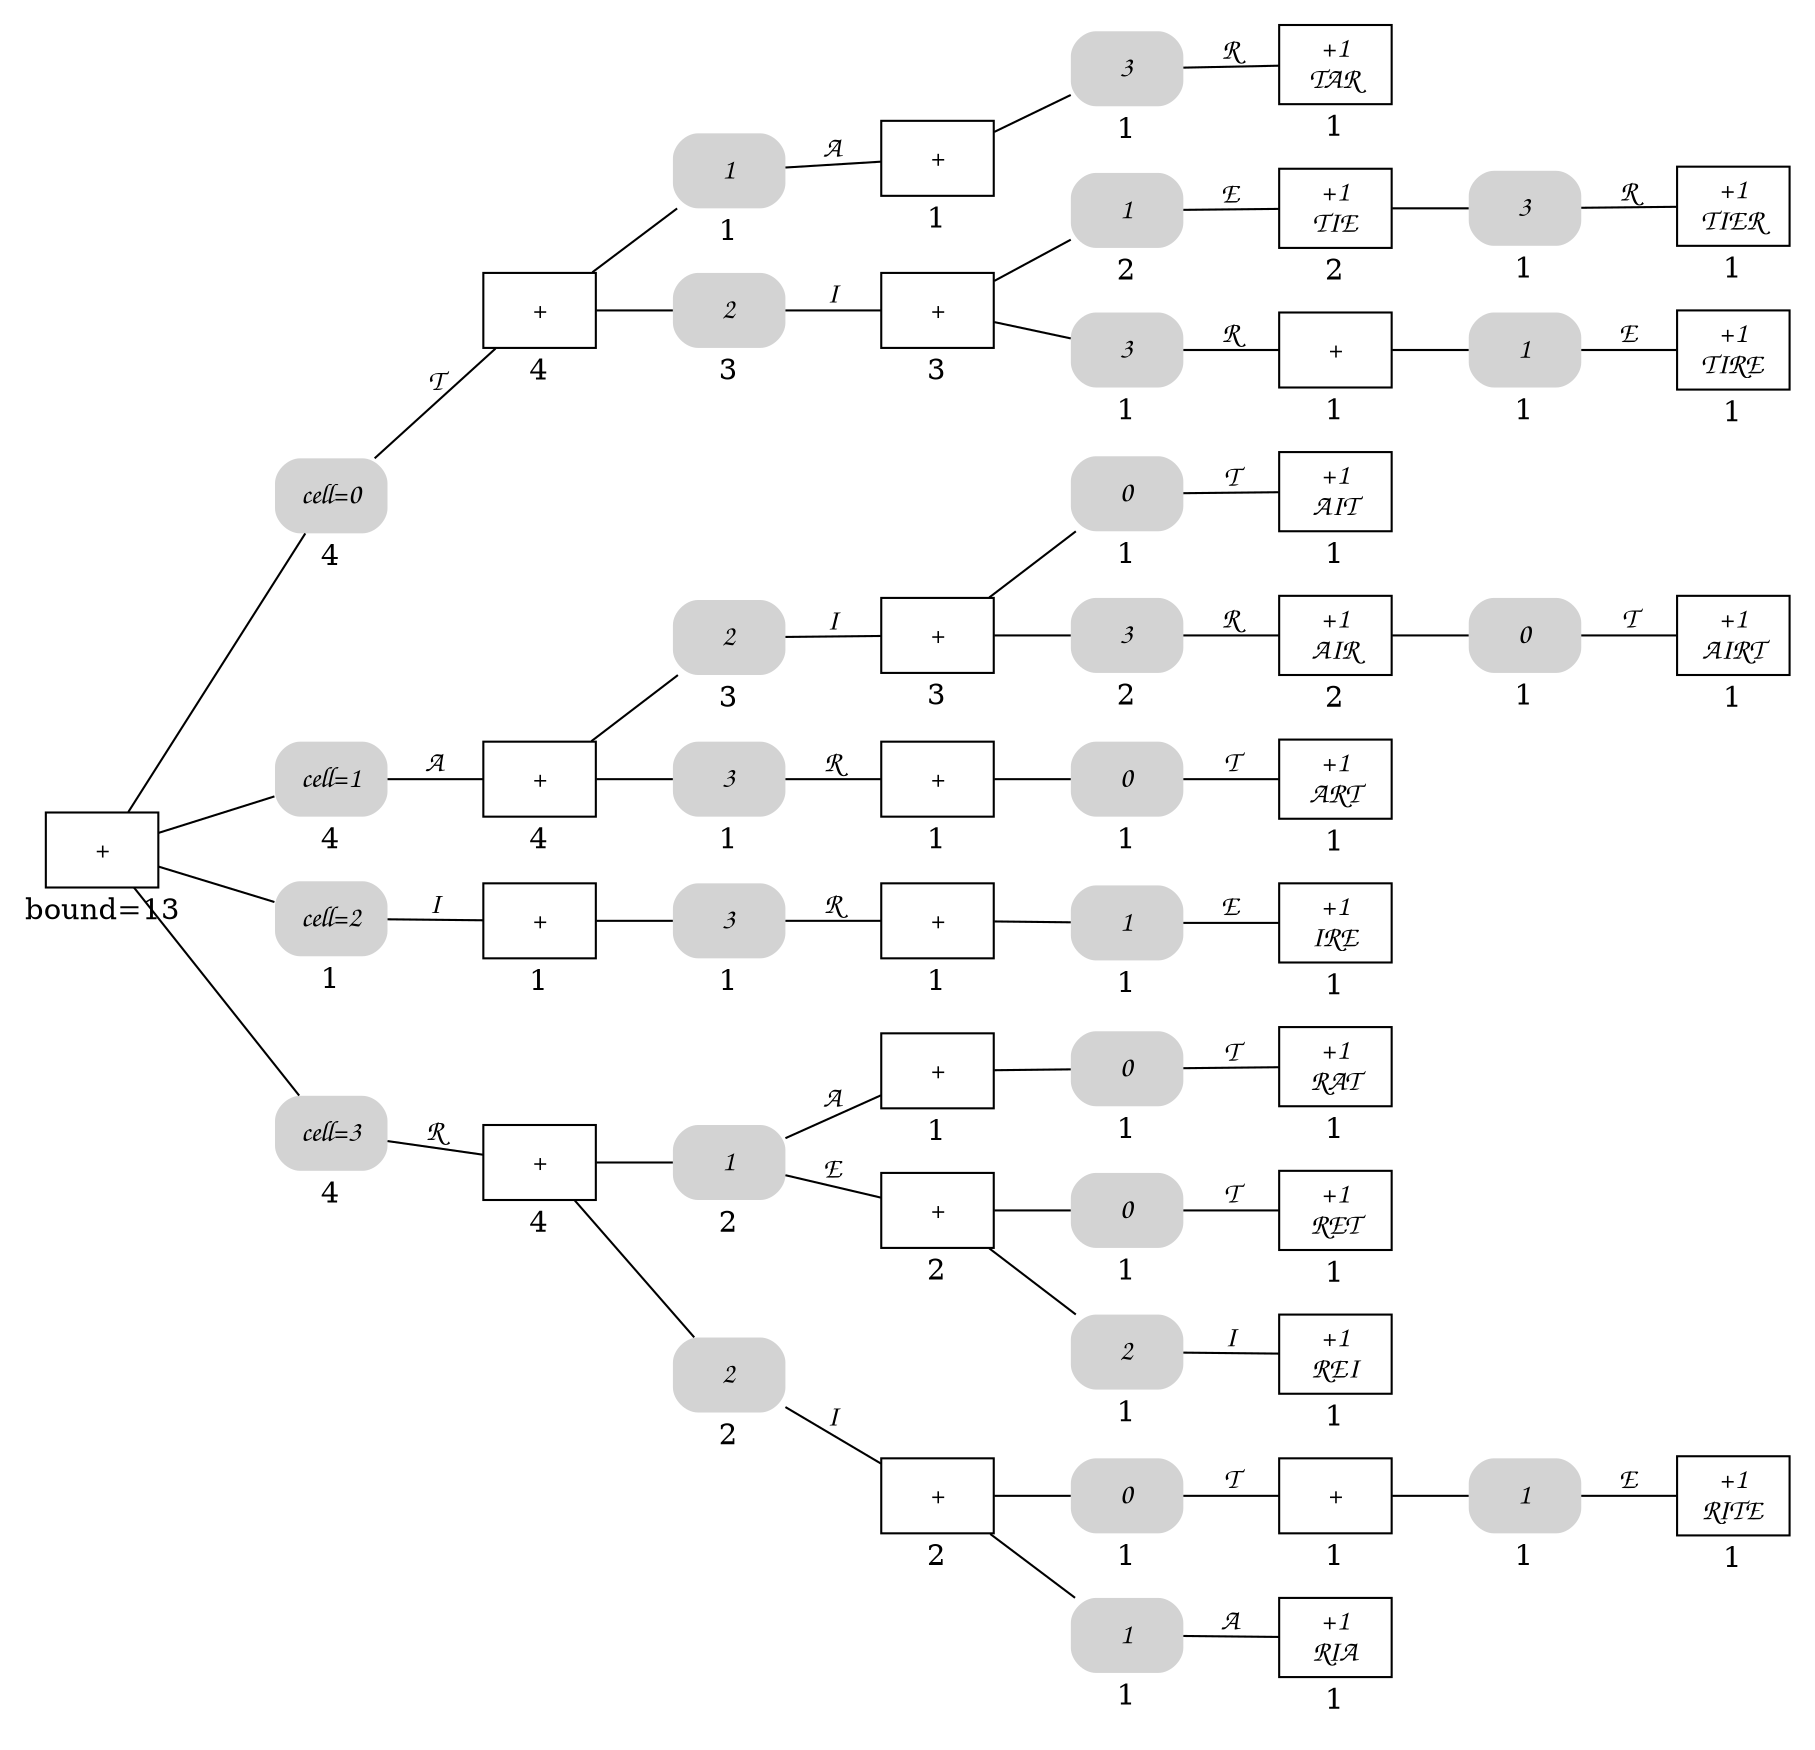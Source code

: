 graph {
rankdir=LR;
nodesep=0.1;
node [shape="rect" penwidth="0" fontname="Comic Sans MS"];
edge [fontname="Comic Sans MS"];
r [label="+" penwidth="1"];
subgraph cluster_r { r; penwidth="0" margin=0 label="bound=13"; labelloc="b"; }
r0_0 [label="cell=0" style="rounded, filled"];
subgraph cluster_r0_0 { r0_0; penwidth="0" margin=0 label="4"; labelloc="b"; }
r0_0t [label="+" penwidth="1"];
subgraph cluster_r0_0t { r0_0t; penwidth="0" margin=0 label="4"; labelloc="b"; }
r0_0t0_1 [label="1" style="rounded, filled"];
subgraph cluster_r0_0t0_1 { r0_0t0_1; penwidth="0" margin=0 label="1"; labelloc="b"; }
r0_0t0_1a [label="+" penwidth="1"];
subgraph cluster_r0_0t0_1a { r0_0t0_1a; penwidth="0" margin=0 label="1"; labelloc="b"; }
r0_0t0_1a0_3 [label="3" style="rounded, filled"];
subgraph cluster_r0_0t0_1a0_3 { r0_0t0_1a0_3; penwidth="0" margin=0 label="1"; labelloc="b"; }
r0_0t0_1a0_3r [label="+1\nTAR" penwidth="1"];
subgraph cluster_r0_0t0_1a0_3r { r0_0t0_1a0_3r; penwidth="0" margin=0 label="1"; labelloc="b"; }
r0_0t0_1a0_3 -- r0_0t0_1a0_3r [label="R"]
r0_0t0_1a -- r0_0t0_1a0_3
r0_0t0_1 -- r0_0t0_1a [label="A"]
r0_0t -- r0_0t0_1
r0_0t1_2 [label="2" style="rounded, filled"];
subgraph cluster_r0_0t1_2 { r0_0t1_2; penwidth="0" margin=0 label="3"; labelloc="b"; }
r0_0t1_2i [label="+" penwidth="1"];
subgraph cluster_r0_0t1_2i { r0_0t1_2i; penwidth="0" margin=0 label="3"; labelloc="b"; }
r0_0t1_2i0_1 [label="1" style="rounded, filled"];
subgraph cluster_r0_0t1_2i0_1 { r0_0t1_2i0_1; penwidth="0" margin=0 label="2"; labelloc="b"; }
r0_0t1_2i0_1e [label="+1\nTIE" penwidth="1"];
subgraph cluster_r0_0t1_2i0_1e { r0_0t1_2i0_1e; penwidth="0" margin=0 label="2"; labelloc="b"; }
r0_0t1_2i0_1e0_3 [label="3" style="rounded, filled"];
subgraph cluster_r0_0t1_2i0_1e0_3 { r0_0t1_2i0_1e0_3; penwidth="0" margin=0 label="1"; labelloc="b"; }
r0_0t1_2i0_1e0_3r [label="+1\nTIER" penwidth="1"];
subgraph cluster_r0_0t1_2i0_1e0_3r { r0_0t1_2i0_1e0_3r; penwidth="0" margin=0 label="1"; labelloc="b"; }
r0_0t1_2i0_1e0_3 -- r0_0t1_2i0_1e0_3r [label="R"]
r0_0t1_2i0_1e -- r0_0t1_2i0_1e0_3
r0_0t1_2i0_1 -- r0_0t1_2i0_1e [label="E"]
r0_0t1_2i -- r0_0t1_2i0_1
r0_0t1_2i1_3 [label="3" style="rounded, filled"];
subgraph cluster_r0_0t1_2i1_3 { r0_0t1_2i1_3; penwidth="0" margin=0 label="1"; labelloc="b"; }
r0_0t1_2i1_3r [label="+" penwidth="1"];
subgraph cluster_r0_0t1_2i1_3r { r0_0t1_2i1_3r; penwidth="0" margin=0 label="1"; labelloc="b"; }
r0_0t1_2i1_3r0_1 [label="1" style="rounded, filled"];
subgraph cluster_r0_0t1_2i1_3r0_1 { r0_0t1_2i1_3r0_1; penwidth="0" margin=0 label="1"; labelloc="b"; }
r0_0t1_2i1_3r0_1e [label="+1\nTIRE" penwidth="1"];
subgraph cluster_r0_0t1_2i1_3r0_1e { r0_0t1_2i1_3r0_1e; penwidth="0" margin=0 label="1"; labelloc="b"; }
r0_0t1_2i1_3r0_1 -- r0_0t1_2i1_3r0_1e [label="E"]
r0_0t1_2i1_3r -- r0_0t1_2i1_3r0_1
r0_0t1_2i1_3 -- r0_0t1_2i1_3r [label="R"]
r0_0t1_2i -- r0_0t1_2i1_3
r0_0t1_2 -- r0_0t1_2i [label="I"]
r0_0t -- r0_0t1_2
r0_0 -- r0_0t [label="T"]
r -- r0_0
r1_1 [label="cell=1" style="rounded, filled"];
subgraph cluster_r1_1 { r1_1; penwidth="0" margin=0 label="4"; labelloc="b"; }
r1_1a [label="+" penwidth="1"];
subgraph cluster_r1_1a { r1_1a; penwidth="0" margin=0 label="4"; labelloc="b"; }
r1_1a0_2 [label="2" style="rounded, filled"];
subgraph cluster_r1_1a0_2 { r1_1a0_2; penwidth="0" margin=0 label="3"; labelloc="b"; }
r1_1a0_2i [label="+" penwidth="1"];
subgraph cluster_r1_1a0_2i { r1_1a0_2i; penwidth="0" margin=0 label="3"; labelloc="b"; }
r1_1a0_2i0_0 [label="0" style="rounded, filled"];
subgraph cluster_r1_1a0_2i0_0 { r1_1a0_2i0_0; penwidth="0" margin=0 label="1"; labelloc="b"; }
r1_1a0_2i0_0t [label="+1\nAIT" penwidth="1"];
subgraph cluster_r1_1a0_2i0_0t { r1_1a0_2i0_0t; penwidth="0" margin=0 label="1"; labelloc="b"; }
r1_1a0_2i0_0 -- r1_1a0_2i0_0t [label="T"]
r1_1a0_2i -- r1_1a0_2i0_0
r1_1a0_2i1_3 [label="3" style="rounded, filled"];
subgraph cluster_r1_1a0_2i1_3 { r1_1a0_2i1_3; penwidth="0" margin=0 label="2"; labelloc="b"; }
r1_1a0_2i1_3r [label="+1\nAIR" penwidth="1"];
subgraph cluster_r1_1a0_2i1_3r { r1_1a0_2i1_3r; penwidth="0" margin=0 label="2"; labelloc="b"; }
r1_1a0_2i1_3r0_0 [label="0" style="rounded, filled"];
subgraph cluster_r1_1a0_2i1_3r0_0 { r1_1a0_2i1_3r0_0; penwidth="0" margin=0 label="1"; labelloc="b"; }
r1_1a0_2i1_3r0_0t [label="+1\nAIRT" penwidth="1"];
subgraph cluster_r1_1a0_2i1_3r0_0t { r1_1a0_2i1_3r0_0t; penwidth="0" margin=0 label="1"; labelloc="b"; }
r1_1a0_2i1_3r0_0 -- r1_1a0_2i1_3r0_0t [label="T"]
r1_1a0_2i1_3r -- r1_1a0_2i1_3r0_0
r1_1a0_2i1_3 -- r1_1a0_2i1_3r [label="R"]
r1_1a0_2i -- r1_1a0_2i1_3
r1_1a0_2 -- r1_1a0_2i [label="I"]
r1_1a -- r1_1a0_2
r1_1a1_3 [label="3" style="rounded, filled"];
subgraph cluster_r1_1a1_3 { r1_1a1_3; penwidth="0" margin=0 label="1"; labelloc="b"; }
r1_1a1_3r [label="+" penwidth="1"];
subgraph cluster_r1_1a1_3r { r1_1a1_3r; penwidth="0" margin=0 label="1"; labelloc="b"; }
r1_1a1_3r0_0 [label="0" style="rounded, filled"];
subgraph cluster_r1_1a1_3r0_0 { r1_1a1_3r0_0; penwidth="0" margin=0 label="1"; labelloc="b"; }
r1_1a1_3r0_0t [label="+1\nART" penwidth="1"];
subgraph cluster_r1_1a1_3r0_0t { r1_1a1_3r0_0t; penwidth="0" margin=0 label="1"; labelloc="b"; }
r1_1a1_3r0_0 -- r1_1a1_3r0_0t [label="T"]
r1_1a1_3r -- r1_1a1_3r0_0
r1_1a1_3 -- r1_1a1_3r [label="R"]
r1_1a -- r1_1a1_3
r1_1 -- r1_1a [label="A"]
r -- r1_1
r2_2 [label="cell=2" style="rounded, filled"];
subgraph cluster_r2_2 { r2_2; penwidth="0" margin=0 label="1"; labelloc="b"; }
r2_2i [label="+" penwidth="1"];
subgraph cluster_r2_2i { r2_2i; penwidth="0" margin=0 label="1"; labelloc="b"; }
r2_2i0_3 [label="3" style="rounded, filled"];
subgraph cluster_r2_2i0_3 { r2_2i0_3; penwidth="0" margin=0 label="1"; labelloc="b"; }
r2_2i0_3r [label="+" penwidth="1"];
subgraph cluster_r2_2i0_3r { r2_2i0_3r; penwidth="0" margin=0 label="1"; labelloc="b"; }
r2_2i0_3r0_1 [label="1" style="rounded, filled"];
subgraph cluster_r2_2i0_3r0_1 { r2_2i0_3r0_1; penwidth="0" margin=0 label="1"; labelloc="b"; }
r2_2i0_3r0_1e [label="+1\nIRE" penwidth="1"];
subgraph cluster_r2_2i0_3r0_1e { r2_2i0_3r0_1e; penwidth="0" margin=0 label="1"; labelloc="b"; }
r2_2i0_3r0_1 -- r2_2i0_3r0_1e [label="E"]
r2_2i0_3r -- r2_2i0_3r0_1
r2_2i0_3 -- r2_2i0_3r [label="R"]
r2_2i -- r2_2i0_3
r2_2 -- r2_2i [label="I"]
r -- r2_2
r3_3 [label="cell=3" style="rounded, filled"];
subgraph cluster_r3_3 { r3_3; penwidth="0" margin=0 label="4"; labelloc="b"; }
r3_3r [label="+" penwidth="1"];
subgraph cluster_r3_3r { r3_3r; penwidth="0" margin=0 label="4"; labelloc="b"; }
r3_3r0_1 [label="1" style="rounded, filled"];
subgraph cluster_r3_3r0_1 { r3_3r0_1; penwidth="0" margin=0 label="2"; labelloc="b"; }
r3_3r0_1a [label="+" penwidth="1"];
subgraph cluster_r3_3r0_1a { r3_3r0_1a; penwidth="0" margin=0 label="1"; labelloc="b"; }
r3_3r0_1a0_0 [label="0" style="rounded, filled"];
subgraph cluster_r3_3r0_1a0_0 { r3_3r0_1a0_0; penwidth="0" margin=0 label="1"; labelloc="b"; }
r3_3r0_1a0_0t [label="+1\nRAT" penwidth="1"];
subgraph cluster_r3_3r0_1a0_0t { r3_3r0_1a0_0t; penwidth="0" margin=0 label="1"; labelloc="b"; }
r3_3r0_1a0_0 -- r3_3r0_1a0_0t [label="T"]
r3_3r0_1a -- r3_3r0_1a0_0
r3_3r0_1 -- r3_3r0_1a [label="A"]
r3_3r0_1e [label="+" penwidth="1"];
subgraph cluster_r3_3r0_1e { r3_3r0_1e; penwidth="0" margin=0 label="2"; labelloc="b"; }
r3_3r0_1e0_0 [label="0" style="rounded, filled"];
subgraph cluster_r3_3r0_1e0_0 { r3_3r0_1e0_0; penwidth="0" margin=0 label="1"; labelloc="b"; }
r3_3r0_1e0_0t [label="+1\nRET" penwidth="1"];
subgraph cluster_r3_3r0_1e0_0t { r3_3r0_1e0_0t; penwidth="0" margin=0 label="1"; labelloc="b"; }
r3_3r0_1e0_0 -- r3_3r0_1e0_0t [label="T"]
r3_3r0_1e -- r3_3r0_1e0_0
r3_3r0_1e1_2 [label="2" style="rounded, filled"];
subgraph cluster_r3_3r0_1e1_2 { r3_3r0_1e1_2; penwidth="0" margin=0 label="1"; labelloc="b"; }
r3_3r0_1e1_2i [label="+1\nREI" penwidth="1"];
subgraph cluster_r3_3r0_1e1_2i { r3_3r0_1e1_2i; penwidth="0" margin=0 label="1"; labelloc="b"; }
r3_3r0_1e1_2 -- r3_3r0_1e1_2i [label="I"]
r3_3r0_1e -- r3_3r0_1e1_2
r3_3r0_1 -- r3_3r0_1e [label="E"]
r3_3r -- r3_3r0_1
r3_3r1_2 [label="2" style="rounded, filled"];
subgraph cluster_r3_3r1_2 { r3_3r1_2; penwidth="0" margin=0 label="2"; labelloc="b"; }
r3_3r1_2i [label="+" penwidth="1"];
subgraph cluster_r3_3r1_2i { r3_3r1_2i; penwidth="0" margin=0 label="2"; labelloc="b"; }
r3_3r1_2i0_0 [label="0" style="rounded, filled"];
subgraph cluster_r3_3r1_2i0_0 { r3_3r1_2i0_0; penwidth="0" margin=0 label="1"; labelloc="b"; }
r3_3r1_2i0_0t [label="+" penwidth="1"];
subgraph cluster_r3_3r1_2i0_0t { r3_3r1_2i0_0t; penwidth="0" margin=0 label="1"; labelloc="b"; }
r3_3r1_2i0_0t0_1 [label="1" style="rounded, filled"];
subgraph cluster_r3_3r1_2i0_0t0_1 { r3_3r1_2i0_0t0_1; penwidth="0" margin=0 label="1"; labelloc="b"; }
r3_3r1_2i0_0t0_1e [label="+1\nRITE" penwidth="1"];
subgraph cluster_r3_3r1_2i0_0t0_1e { r3_3r1_2i0_0t0_1e; penwidth="0" margin=0 label="1"; labelloc="b"; }
r3_3r1_2i0_0t0_1 -- r3_3r1_2i0_0t0_1e [label="E"]
r3_3r1_2i0_0t -- r3_3r1_2i0_0t0_1
r3_3r1_2i0_0 -- r3_3r1_2i0_0t [label="T"]
r3_3r1_2i -- r3_3r1_2i0_0
r3_3r1_2i1_1 [label="1" style="rounded, filled"];
subgraph cluster_r3_3r1_2i1_1 { r3_3r1_2i1_1; penwidth="0" margin=0 label="1"; labelloc="b"; }
r3_3r1_2i1_1a [label="+1\nRIA" penwidth="1"];
subgraph cluster_r3_3r1_2i1_1a { r3_3r1_2i1_1a; penwidth="0" margin=0 label="1"; labelloc="b"; }
r3_3r1_2i1_1 -- r3_3r1_2i1_1a [label="A"]
r3_3r1_2i -- r3_3r1_2i1_1
r3_3r1_2 -- r3_3r1_2i [label="I"]
r3_3r -- r3_3r1_2
r3_3 -- r3_3r [label="R"]
r -- r3_3
}

